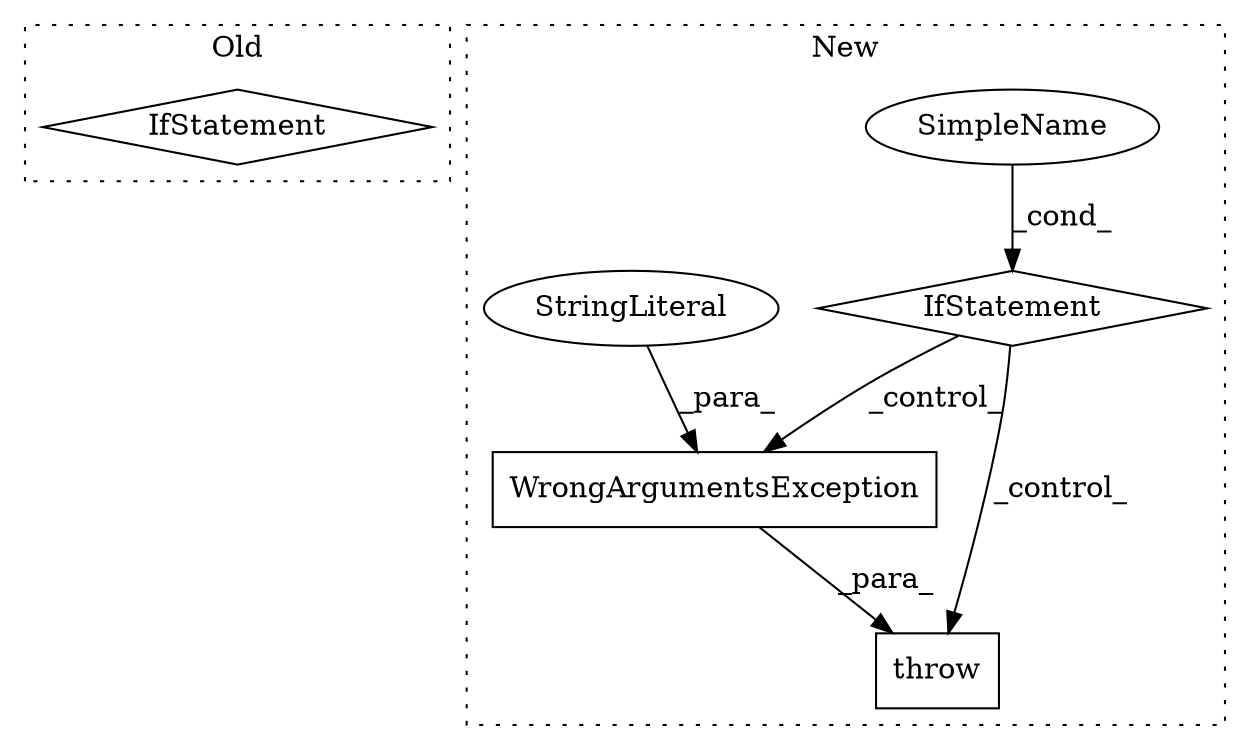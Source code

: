 digraph G {
subgraph cluster0 {
1 [label="IfStatement" a="25" s="12300" l="3" shape="diamond"];
label = "Old";
style="dotted";
}
subgraph cluster1 {
2 [label="WrongArgumentsException" a="32" s="12561,12657" l="24,1" shape="box"];
3 [label="IfStatement" a="25" s="12149,12190" l="4,2" shape="diamond"];
4 [label="SimpleName" a="42" s="" l="" shape="ellipse"];
5 [label="StringLiteral" a="45" s="12585" l="72" shape="ellipse"];
6 [label="throw" a="53" s="12555" l="6" shape="box"];
label = "New";
style="dotted";
}
2 -> 6 [label="_para_"];
3 -> 2 [label="_control_"];
3 -> 6 [label="_control_"];
4 -> 3 [label="_cond_"];
5 -> 2 [label="_para_"];
}